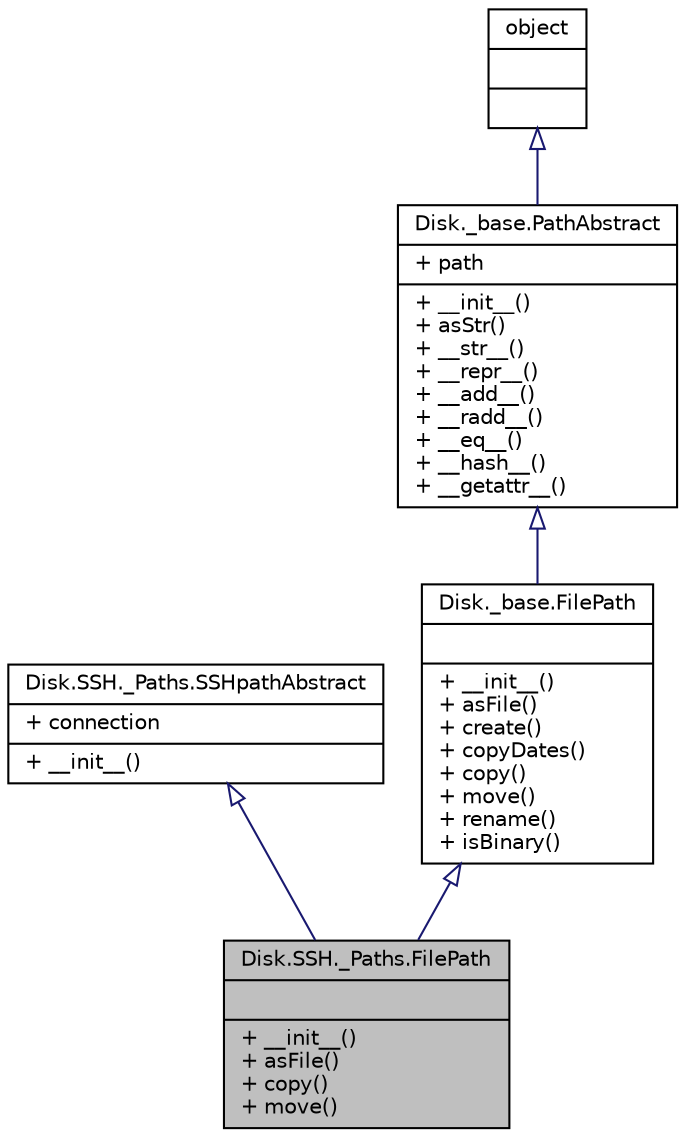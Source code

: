digraph "Disk.SSH._Paths.FilePath"
{
 // INTERACTIVE_SVG=YES
  bgcolor="transparent";
  edge [fontname="Helvetica",fontsize="10",labelfontname="Helvetica",labelfontsize="10"];
  node [fontname="Helvetica",fontsize="10",shape=record];
  Node1 [label="{Disk.SSH._Paths.FilePath\n||+ __init__()\l+ asFile()\l+ copy()\l+ move()\l}",height=0.2,width=0.4,color="black", fillcolor="grey75", style="filled" fontcolor="black"];
  Node2 -> Node1 [dir="back",color="midnightblue",fontsize="10",style="solid",arrowtail="onormal",fontname="Helvetica"];
  Node2 [label="{Disk.SSH._Paths.SSHpathAbstract\n|+ connection\l|+ __init__()\l}",height=0.2,width=0.4,color="black",URL="$class_disk_1_1_s_s_h_1_1___paths_1_1_s_s_hpath_abstract.html"];
  Node3 -> Node1 [dir="back",color="midnightblue",fontsize="10",style="solid",arrowtail="onormal",fontname="Helvetica"];
  Node3 [label="{Disk._base.FilePath\n||+ __init__()\l+ asFile()\l+ create()\l+ copyDates()\l+ copy()\l+ move()\l+ rename()\l+ isBinary()\l}",height=0.2,width=0.4,color="black",URL="$class_disk_1_1__base_1_1_file_path.html"];
  Node4 -> Node3 [dir="back",color="midnightblue",fontsize="10",style="solid",arrowtail="onormal",fontname="Helvetica"];
  Node4 [label="{Disk._base.PathAbstract\n|+ path\l|+ __init__()\l+ asStr()\l+ __str__()\l+ __repr__()\l+ __add__()\l+ __radd__()\l+ __eq__()\l+ __hash__()\l+ __getattr__()\l}",height=0.2,width=0.4,color="black",URL="$class_disk_1_1__base_1_1_path_abstract.html"];
  Node5 -> Node4 [dir="back",color="midnightblue",fontsize="10",style="solid",arrowtail="onormal",fontname="Helvetica"];
  Node5 [label="{object\n||}",height=0.2,width=0.4,color="black",URL="$classobject.html"];
}
